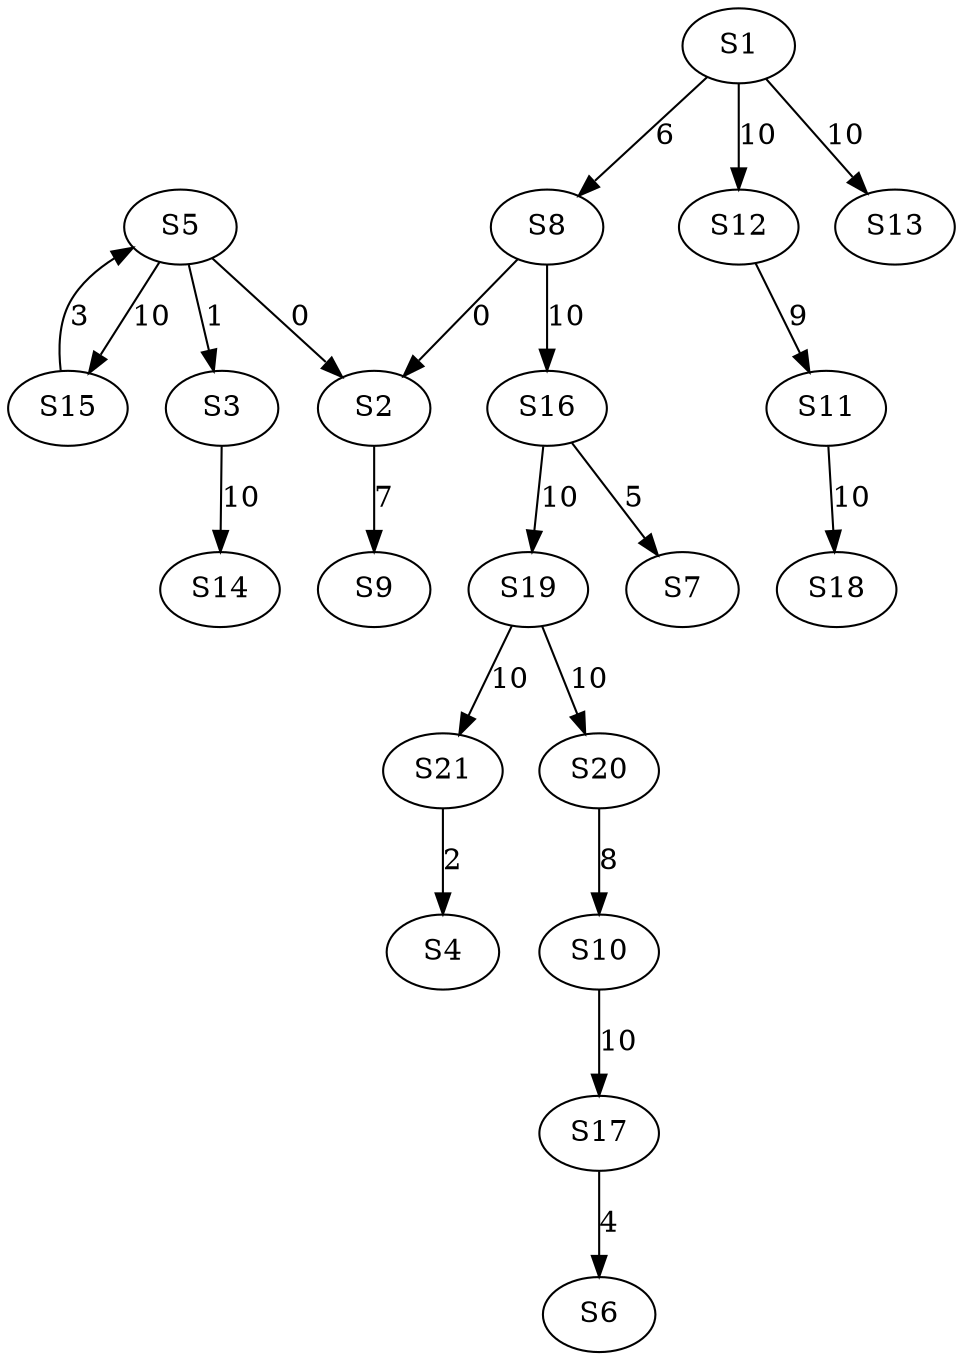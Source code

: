 strict digraph {
	S8 -> S2 [ label = 0 ];
	S5 -> S3 [ label = 1 ];
	S21 -> S4 [ label = 2 ];
	S15 -> S5 [ label = 3 ];
	S17 -> S6 [ label = 4 ];
	S16 -> S7 [ label = 5 ];
	S1 -> S8 [ label = 6 ];
	S2 -> S9 [ label = 7 ];
	S20 -> S10 [ label = 8 ];
	S12 -> S11 [ label = 9 ];
	S1 -> S12 [ label = 10 ];
	S1 -> S13 [ label = 10 ];
	S3 -> S14 [ label = 10 ];
	S5 -> S15 [ label = 10 ];
	S8 -> S16 [ label = 10 ];
	S10 -> S17 [ label = 10 ];
	S11 -> S18 [ label = 10 ];
	S16 -> S19 [ label = 10 ];
	S19 -> S20 [ label = 10 ];
	S19 -> S21 [ label = 10 ];
	S5 -> S2 [ label = 0 ];
}
